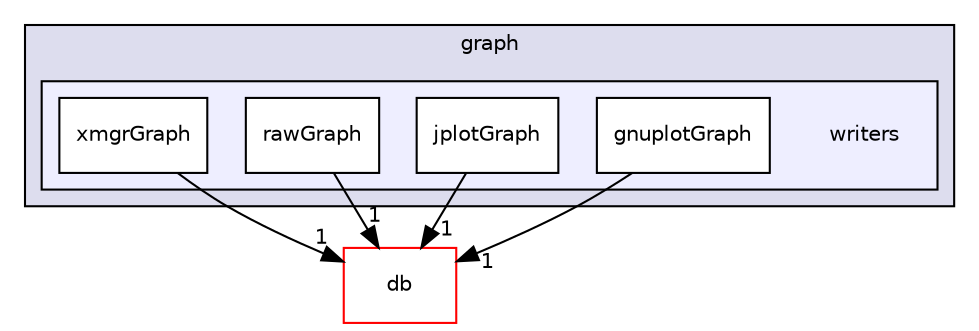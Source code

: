 digraph "src/OpenFOAM/graph/writers" {
  bgcolor=transparent;
  compound=true
  node [ fontsize="10", fontname="Helvetica"];
  edge [ labelfontsize="10", labelfontname="Helvetica"];
  subgraph clusterdir_0fdbe385b7770877731446f8c754e682 {
    graph [ bgcolor="#ddddee", pencolor="black", label="graph" fontname="Helvetica", fontsize="10", URL="dir_0fdbe385b7770877731446f8c754e682.html"]
  subgraph clusterdir_4186ef7d082dc05bc2b228141df39fcb {
    graph [ bgcolor="#eeeeff", pencolor="black", label="" URL="dir_4186ef7d082dc05bc2b228141df39fcb.html"];
    dir_4186ef7d082dc05bc2b228141df39fcb [shape=plaintext label="writers"];
    dir_e77a220e027a816d0c464ca487290808 [shape=box label="gnuplotGraph" color="black" fillcolor="white" style="filled" URL="dir_e77a220e027a816d0c464ca487290808.html"];
    dir_352046011ec4213851dc9b8a91385200 [shape=box label="jplotGraph" color="black" fillcolor="white" style="filled" URL="dir_352046011ec4213851dc9b8a91385200.html"];
    dir_844d5da792aca85700cb8a9523e6b992 [shape=box label="rawGraph" color="black" fillcolor="white" style="filled" URL="dir_844d5da792aca85700cb8a9523e6b992.html"];
    dir_8848a73de6d6cd8f662dc4c991439305 [shape=box label="xmgrGraph" color="black" fillcolor="white" style="filled" URL="dir_8848a73de6d6cd8f662dc4c991439305.html"];
  }
  }
  dir_63c634f7a7cfd679ac26c67fb30fc32f [shape=box label="db" color="red" URL="dir_63c634f7a7cfd679ac26c67fb30fc32f.html"];
  dir_844d5da792aca85700cb8a9523e6b992->dir_63c634f7a7cfd679ac26c67fb30fc32f [headlabel="1", labeldistance=1.5 headhref="dir_002108_001944.html"];
  dir_352046011ec4213851dc9b8a91385200->dir_63c634f7a7cfd679ac26c67fb30fc32f [headlabel="1", labeldistance=1.5 headhref="dir_002107_001944.html"];
  dir_8848a73de6d6cd8f662dc4c991439305->dir_63c634f7a7cfd679ac26c67fb30fc32f [headlabel="1", labeldistance=1.5 headhref="dir_002109_001944.html"];
  dir_e77a220e027a816d0c464ca487290808->dir_63c634f7a7cfd679ac26c67fb30fc32f [headlabel="1", labeldistance=1.5 headhref="dir_002106_001944.html"];
}
